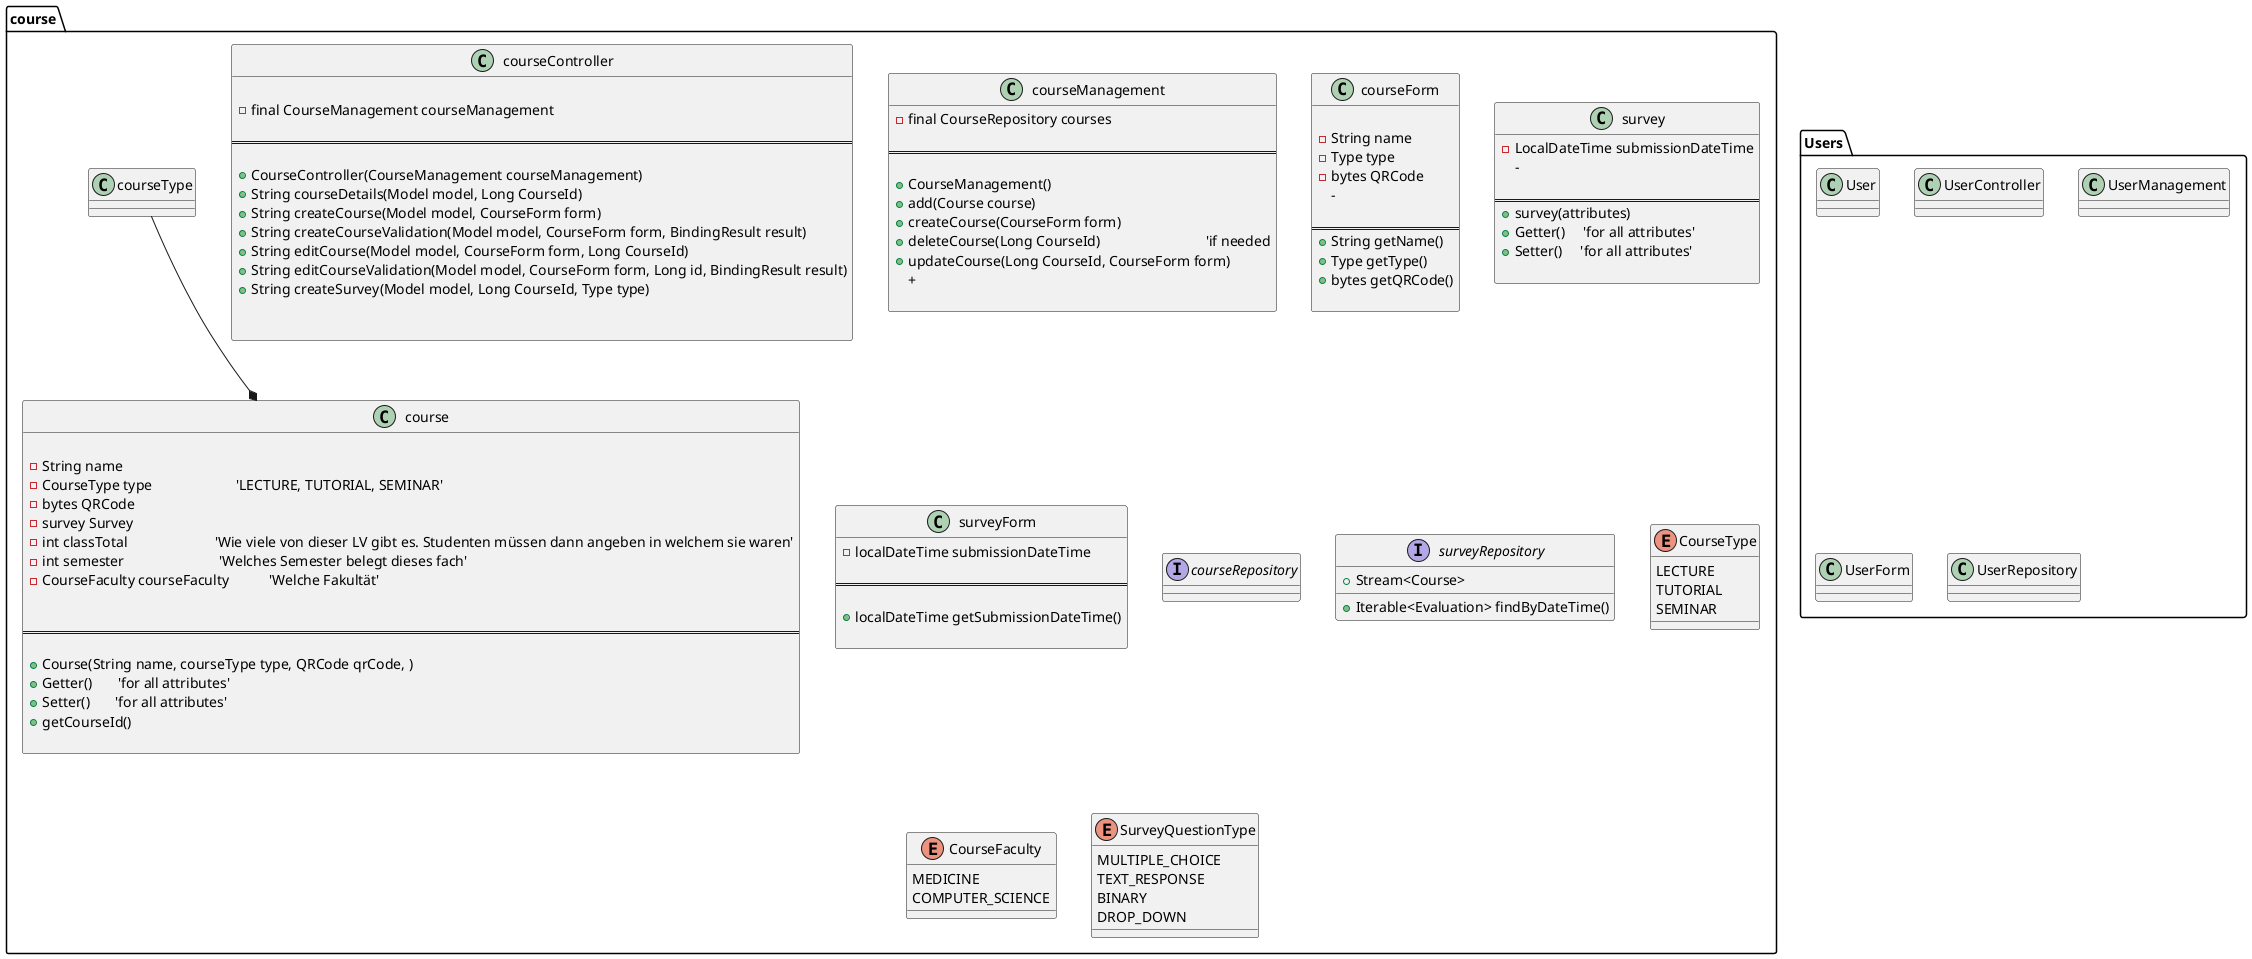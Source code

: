 
' -------------------------------------------- Questions and TO-DO ---------------------------------------------


'Find out how to randomise id's in spring and have them be alphanumerical'

'Have to think about how we stucture courses. Course is a concrete instance of either Tut, VL or Sem, so there has to
'be a level above. What is level above called, is this a seperate package?

'Should Course and Survey be in seperate Packages?'

'Müssen wir das Jahr abspecihern, damit ein kurs im nächsten jahr wieder unter dem gleichen namen erstellt werden kann
'Weil eigentlich darf es im gleichen Jahr/Sem nicht zweimal das gleiche fach geben...'

' --------------------------------------------------------------------------------------------------------------

@startuml qovaArchitecture 



package course{




    'Finalised'
    class course{
        
        - String name
        - CourseType type                       'LECTURE, TUTORIAL, SEMINAR'
        - bytes QRCode
        - survey Survey
        - int classTotal                        'Wie viele von dieser LV gibt es. Studenten müssen dann angeben in welchem sie waren'
        - int semester                          'Welches Semester belegt dieses fach'
        - CourseFaculty courseFaculty           'Welche Fakultät'


        ' + Long UserId?                    Die würde dann beim erstellen mitgegeben werden, damit man dann einen kurs immer
        '                                   einen besitzer zuweisen kann. Weiß aber nicht wie das mit den schibole login dann 
        '                                   in der realität aussieht...
==

        'Constructor'
        + Course(String name, courseType type, QRCode qrCode, )
        + Getter()       'for all attributes' 
        + Setter()       'for all attributes' 
        + getCourseId()

    }




    'In Progress'
    class courseController{
       
        - final CourseManagement courseManagement

==

            'Constructor'
        + CourseController(CourseManagement courseManagement) 
            'GetMapping method'
        + String courseDetails(Model model, Long CourseId)
            'GetMapping method'
        + String createCourse(Model model, CourseForm form)         
            'PostMapping method to verify user input'                            
        + String createCourseValidation(Model model, CourseForm form, BindingResult result)
            'GetMapping method'
        + String editCourse(Model model, CourseForm form, Long CourseId)
            'PostMapping method to validate user input'
        + String editCourseValidation(Model model, CourseForm form, Long id, BindingResult result)
            'GetMapping method. Survey wird allein anhand lehrveranstaltung kreiert. QR code übergibt nur 
            'course.
        +String createSurvey(Model model, Long CourseId, Type type)


    }




    'In Progress'
    class courseManagement{
        - final CourseRepository courses

==

        + CourseManagement()
        + add(Course course)
        + createCourse(CourseForm form)
        + deleteCourse(Long CourseId)                             'if needed
        + updateCourse(Long CourseId, CourseForm form)
        + 

    }




    class courseForm {
    
        - String name
        - Type type
        - bytes QRCode
        -

==
        + String getName()
        + Type getType()
        + bytes getQRCode()

    }





    class survey {
        - LocalDateTime submissionDateTime     
        - 

==
        + survey(attributes)
        + Getter()     'for all attributes'
        + Setter()     'for all attributes'

    }





    class surveyForm {
        'todo'
        - localDateTime submissionDateTime

==

        'todo'
        + localDateTime getSubmissionDateTime()

    }

    interface courseRepository {
        'if filtern is necessary, methods are added here' 
    }

    interface surveyRepository {
        'All findBy methods are added here. Will have to see how they want this filtered
        
        + Stream<Course>
        + Iterable<Evaluation> findByDateTime()


    }

    enum CourseType {
        LECTURE
        TUTORIAL
        SEMINAR
    }

    enum CourseFaculty {
        MEDICINE
        COMPUTER_SCIENCE
        'usw.'
    }



    enum SurveyQuestionType {
        MULTIPLE_CHOICE
        TEXT_RESPONSE
        BINARY
        DROP_DOWN
    }

    'Relations'
    courseType --* course


}


'User Package. Need to think about security and so forth
package Users{
    class User{

    }

    class UserController{

    }

    class UserManagement{

    }

    class UserForm{

    }

    class UserRepository{

    }
}

@enduml